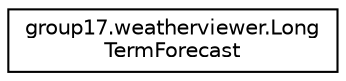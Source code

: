 digraph "Graphical Class Hierarchy"
{
  edge [fontname="Helvetica",fontsize="10",labelfontname="Helvetica",labelfontsize="10"];
  node [fontname="Helvetica",fontsize="10",shape=record];
  rankdir="LR";
  Node0 [label="group17.weatherviewer.Long\lTermForecast",height=0.2,width=0.4,color="black", fillcolor="white", style="filled",URL="$classgroup17_1_1weatherviewer_1_1LongTermForecast.html"];
}
